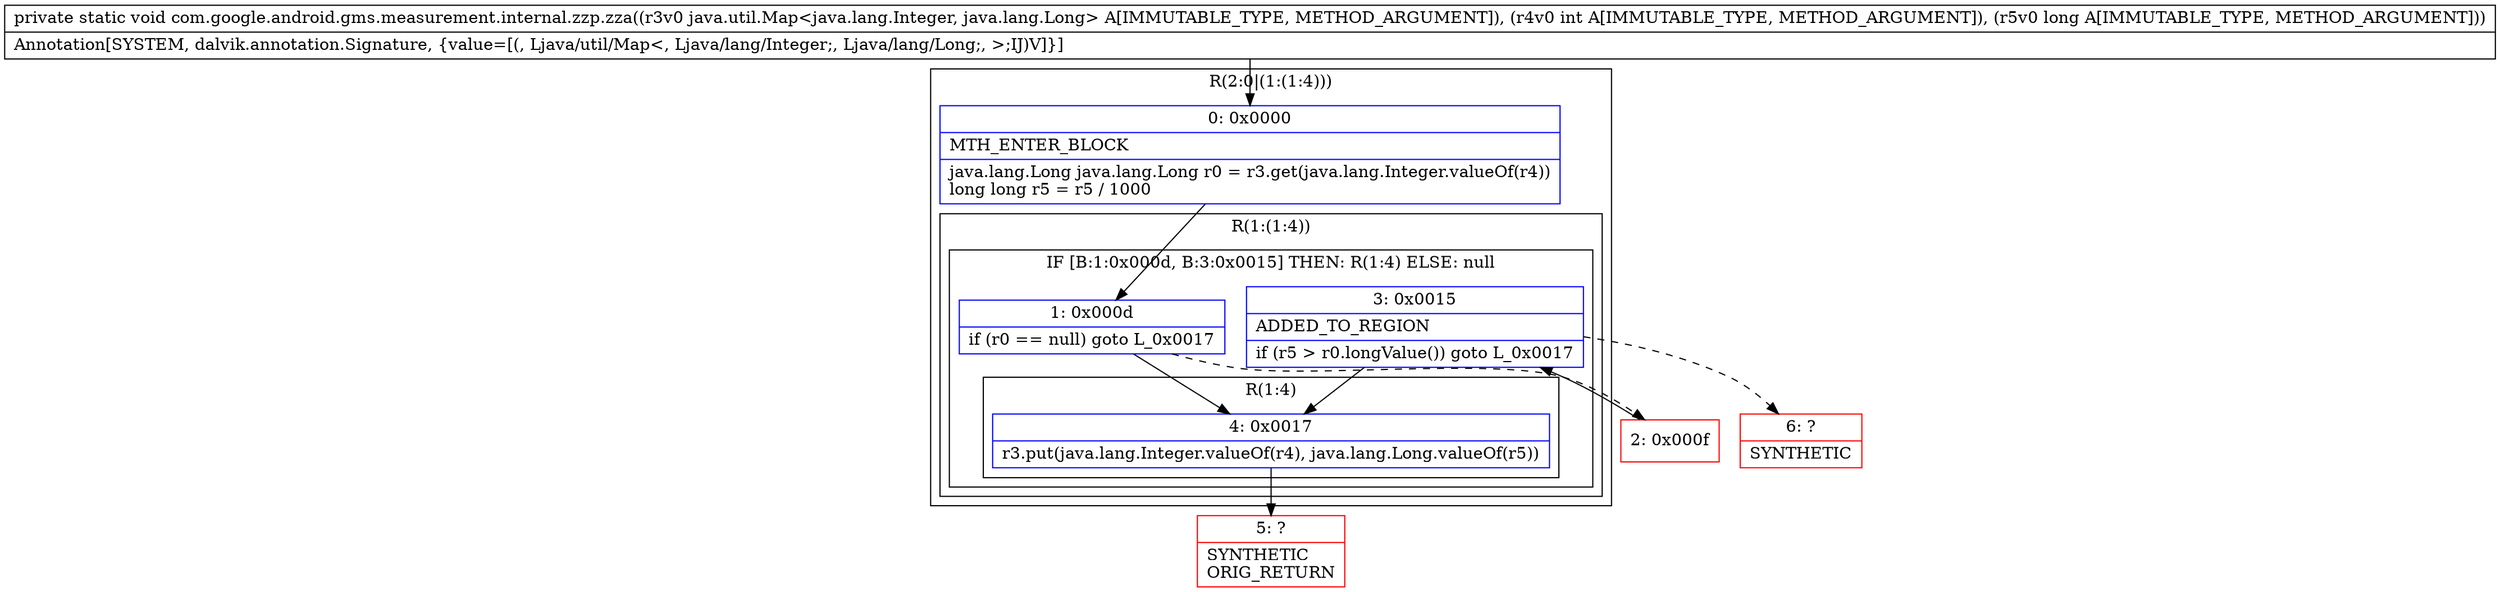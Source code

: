 digraph "CFG forcom.google.android.gms.measurement.internal.zzp.zza(Ljava\/util\/Map;IJ)V" {
subgraph cluster_Region_103744104 {
label = "R(2:0|(1:(1:4)))";
node [shape=record,color=blue];
Node_0 [shape=record,label="{0\:\ 0x0000|MTH_ENTER_BLOCK\l|java.lang.Long java.lang.Long r0 = r3.get(java.lang.Integer.valueOf(r4))\llong long r5 = r5 \/ 1000\l}"];
subgraph cluster_Region_1304686135 {
label = "R(1:(1:4))";
node [shape=record,color=blue];
subgraph cluster_IfRegion_1412597782 {
label = "IF [B:1:0x000d, B:3:0x0015] THEN: R(1:4) ELSE: null";
node [shape=record,color=blue];
Node_1 [shape=record,label="{1\:\ 0x000d|if (r0 == null) goto L_0x0017\l}"];
Node_3 [shape=record,label="{3\:\ 0x0015|ADDED_TO_REGION\l|if (r5 \> r0.longValue()) goto L_0x0017\l}"];
subgraph cluster_Region_535269144 {
label = "R(1:4)";
node [shape=record,color=blue];
Node_4 [shape=record,label="{4\:\ 0x0017|r3.put(java.lang.Integer.valueOf(r4), java.lang.Long.valueOf(r5))\l}"];
}
}
}
}
Node_2 [shape=record,color=red,label="{2\:\ 0x000f}"];
Node_5 [shape=record,color=red,label="{5\:\ ?|SYNTHETIC\lORIG_RETURN\l}"];
Node_6 [shape=record,color=red,label="{6\:\ ?|SYNTHETIC\l}"];
MethodNode[shape=record,label="{private static void com.google.android.gms.measurement.internal.zzp.zza((r3v0 java.util.Map\<java.lang.Integer, java.lang.Long\> A[IMMUTABLE_TYPE, METHOD_ARGUMENT]), (r4v0 int A[IMMUTABLE_TYPE, METHOD_ARGUMENT]), (r5v0 long A[IMMUTABLE_TYPE, METHOD_ARGUMENT]))  | Annotation[SYSTEM, dalvik.annotation.Signature, \{value=[(, Ljava\/util\/Map\<, Ljava\/lang\/Integer;, Ljava\/lang\/Long;, \>;IJ)V]\}]\l}"];
MethodNode -> Node_0;
Node_0 -> Node_1;
Node_1 -> Node_2[style=dashed];
Node_1 -> Node_4;
Node_3 -> Node_4;
Node_3 -> Node_6[style=dashed];
Node_4 -> Node_5;
Node_2 -> Node_3;
}

